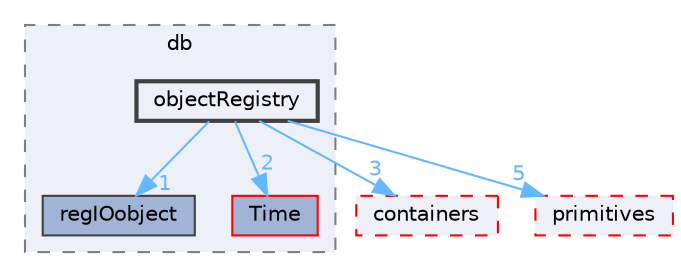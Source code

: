 digraph "src/OpenFOAM/db/objectRegistry"
{
 // LATEX_PDF_SIZE
  bgcolor="transparent";
  edge [fontname=Helvetica,fontsize=10,labelfontname=Helvetica,labelfontsize=10];
  node [fontname=Helvetica,fontsize=10,shape=box,height=0.2,width=0.4];
  compound=true
  subgraph clusterdir_63c634f7a7cfd679ac26c67fb30fc32f {
    graph [ bgcolor="#edf0f7", pencolor="grey50", label="db", fontname=Helvetica,fontsize=10 style="filled,dashed", URL="dir_63c634f7a7cfd679ac26c67fb30fc32f.html",tooltip=""]
  dir_bb2890f68b7fdb7b322b02b8256df6db [label="regIOobject", fillcolor="#a2b4d6", color="grey25", style="filled", URL="dir_bb2890f68b7fdb7b322b02b8256df6db.html",tooltip=""];
  dir_ec5b63092fb55ef516ddf05b3841c89d [label="Time", fillcolor="#a2b4d6", color="red", style="filled", URL="dir_ec5b63092fb55ef516ddf05b3841c89d.html",tooltip=""];
  dir_f80fc3e4842cbab48cb780bc6e6d033e [label="objectRegistry", fillcolor="#edf0f7", color="grey25", style="filled,bold", URL="dir_f80fc3e4842cbab48cb780bc6e6d033e.html",tooltip=""];
  }
  dir_19d0872053bde092be81d7fe3f56cbf7 [label="containers", fillcolor="#edf0f7", color="red", style="filled,dashed", URL="dir_19d0872053bde092be81d7fe3f56cbf7.html",tooltip=""];
  dir_3e50f45338116b169052b428016851aa [label="primitives", fillcolor="#edf0f7", color="red", style="filled,dashed", URL="dir_3e50f45338116b169052b428016851aa.html",tooltip=""];
  dir_f80fc3e4842cbab48cb780bc6e6d033e->dir_19d0872053bde092be81d7fe3f56cbf7 [headlabel="3", labeldistance=1.5 headhref="dir_002674_000669.html" href="dir_002674_000669.html" color="steelblue1" fontcolor="steelblue1"];
  dir_f80fc3e4842cbab48cb780bc6e6d033e->dir_3e50f45338116b169052b428016851aa [headlabel="5", labeldistance=1.5 headhref="dir_002674_003069.html" href="dir_002674_003069.html" color="steelblue1" fontcolor="steelblue1"];
  dir_f80fc3e4842cbab48cb780bc6e6d033e->dir_bb2890f68b7fdb7b322b02b8256df6db [headlabel="1", labeldistance=1.5 headhref="dir_002674_003303.html" href="dir_002674_003303.html" color="steelblue1" fontcolor="steelblue1"];
  dir_f80fc3e4842cbab48cb780bc6e6d033e->dir_ec5b63092fb55ef516ddf05b3841c89d [headlabel="2", labeldistance=1.5 headhref="dir_002674_004036.html" href="dir_002674_004036.html" color="steelblue1" fontcolor="steelblue1"];
}
